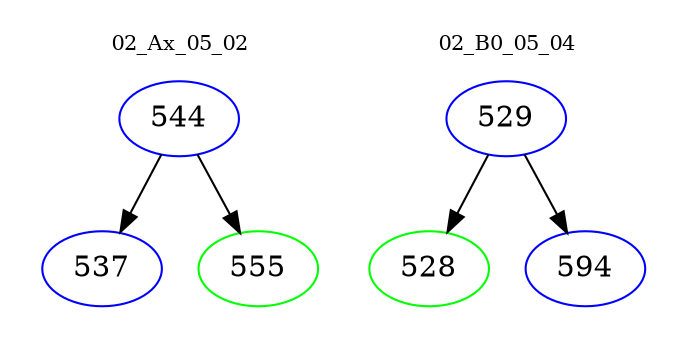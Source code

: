 digraph{
subgraph cluster_0 {
color = white
label = "02_Ax_05_02";
fontsize=10;
T0_544 [label="544", color="blue"]
T0_544 -> T0_537 [color="black"]
T0_537 [label="537", color="blue"]
T0_544 -> T0_555 [color="black"]
T0_555 [label="555", color="green"]
}
subgraph cluster_1 {
color = white
label = "02_B0_05_04";
fontsize=10;
T1_529 [label="529", color="blue"]
T1_529 -> T1_528 [color="black"]
T1_528 [label="528", color="green"]
T1_529 -> T1_594 [color="black"]
T1_594 [label="594", color="blue"]
}
}
